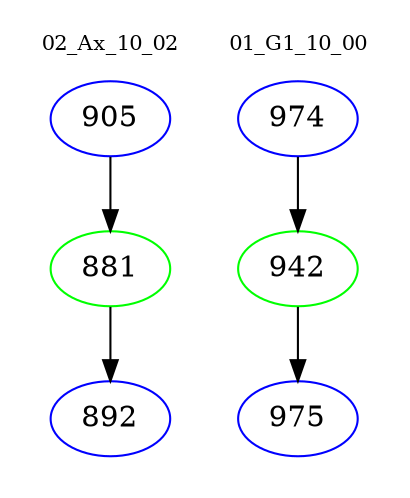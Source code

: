 digraph{
subgraph cluster_0 {
color = white
label = "02_Ax_10_02";
fontsize=10;
T0_905 [label="905", color="blue"]
T0_905 -> T0_881 [color="black"]
T0_881 [label="881", color="green"]
T0_881 -> T0_892 [color="black"]
T0_892 [label="892", color="blue"]
}
subgraph cluster_1 {
color = white
label = "01_G1_10_00";
fontsize=10;
T1_974 [label="974", color="blue"]
T1_974 -> T1_942 [color="black"]
T1_942 [label="942", color="green"]
T1_942 -> T1_975 [color="black"]
T1_975 [label="975", color="blue"]
}
}
